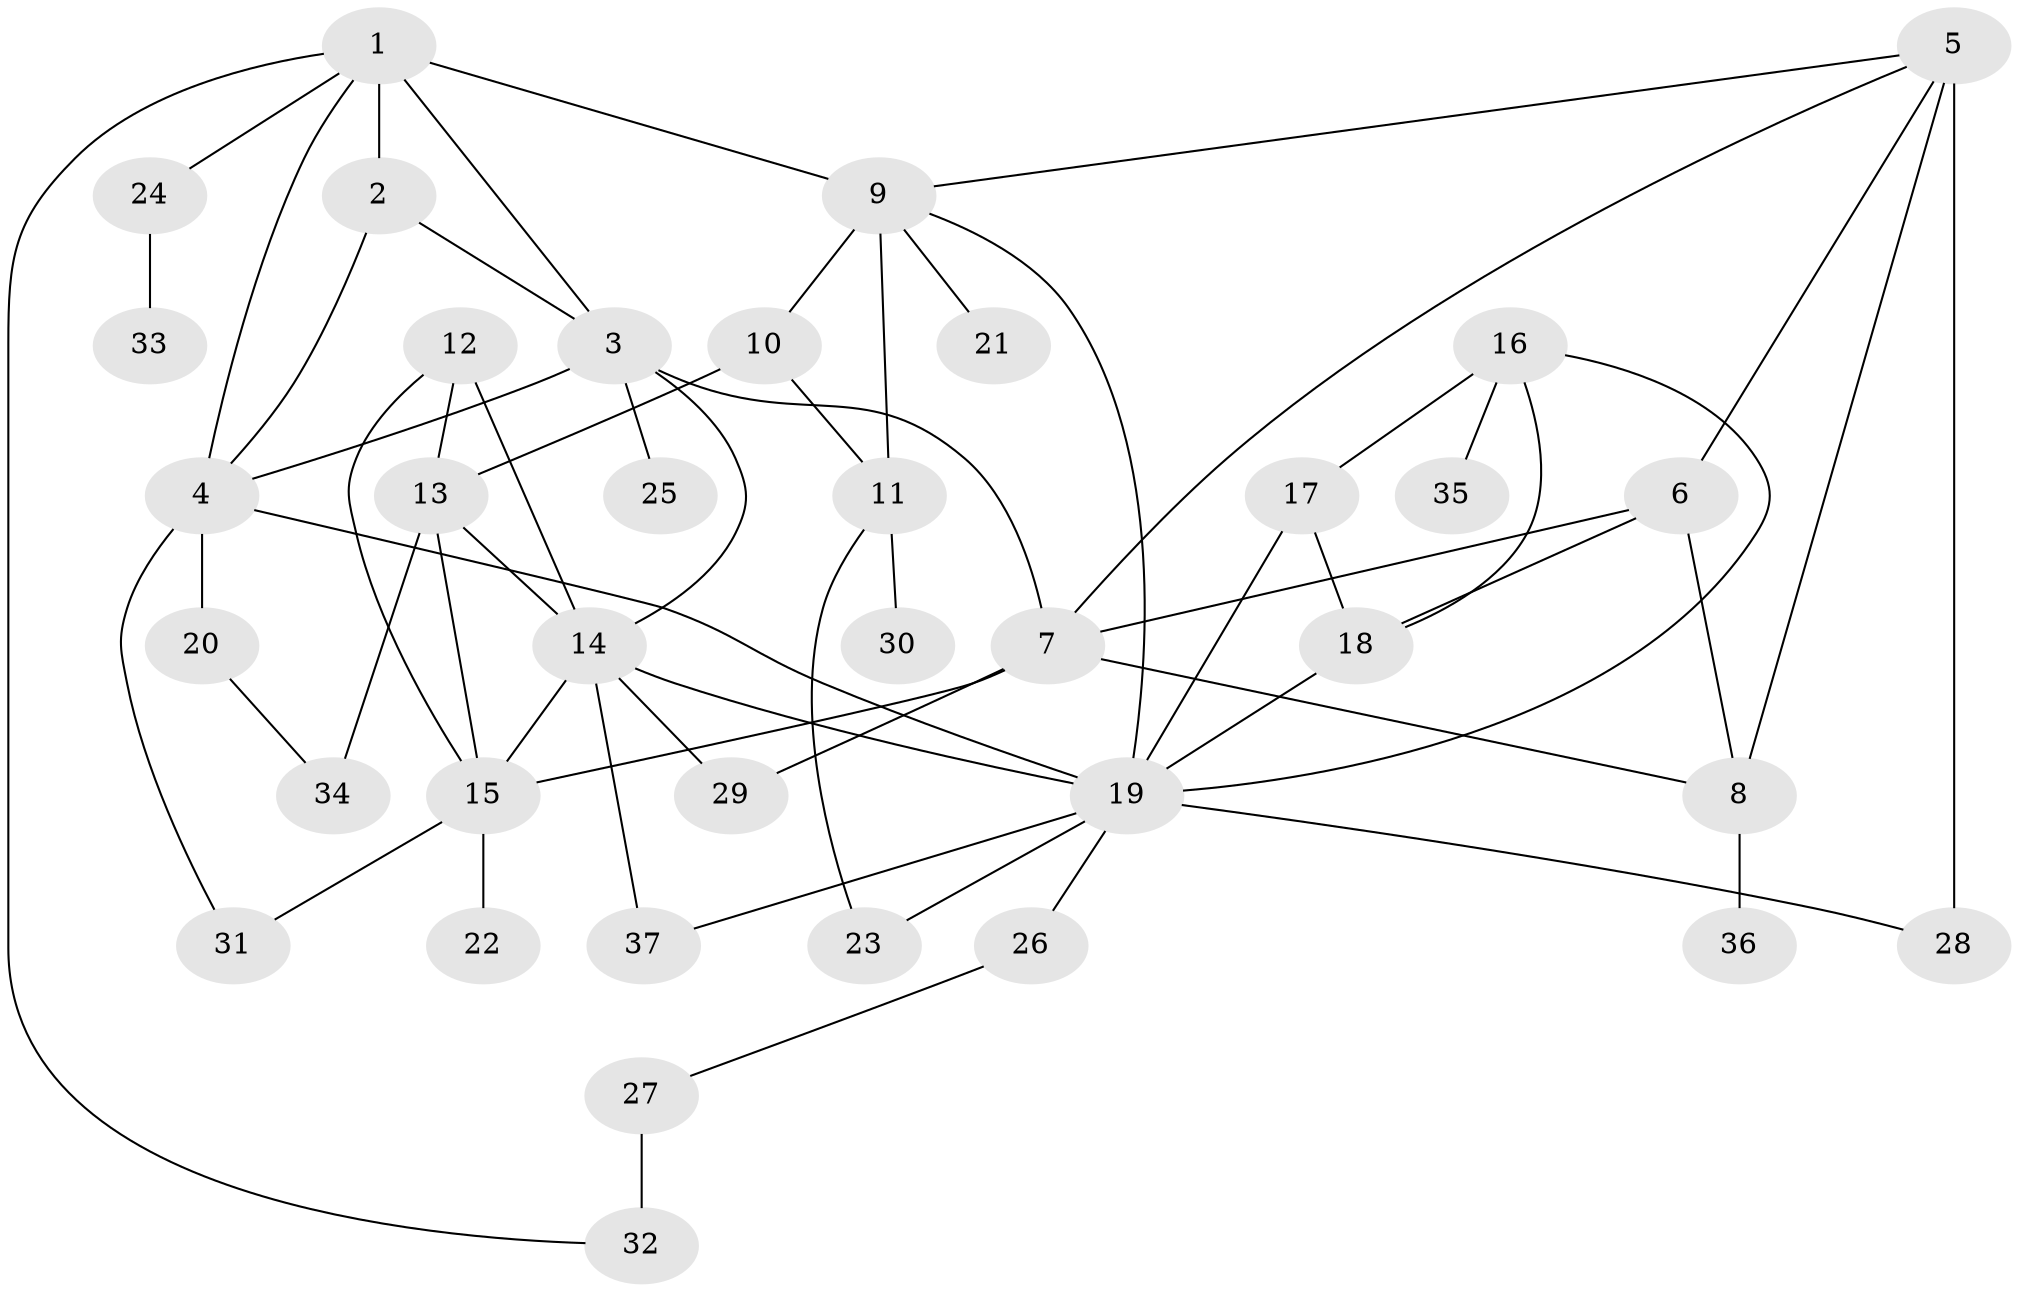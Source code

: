 // original degree distribution, {6: 0.056179775280898875, 7: 0.056179775280898875, 9: 0.02247191011235955, 10: 0.011235955056179775, 4: 0.033707865168539325, 11: 0.011235955056179775, 3: 0.10112359550561797, 5: 0.02247191011235955, 8: 0.011235955056179775, 2: 0.12359550561797752, 1: 0.550561797752809}
// Generated by graph-tools (version 1.1) at 2025/52/03/04/25 22:52:30]
// undirected, 37 vertices, 62 edges
graph export_dot {
  node [color=gray90,style=filled];
  1;
  2;
  3;
  4;
  5;
  6;
  7;
  8;
  9;
  10;
  11;
  12;
  13;
  14;
  15;
  16;
  17;
  18;
  19;
  20;
  21;
  22;
  23;
  24;
  25;
  26;
  27;
  28;
  29;
  30;
  31;
  32;
  33;
  34;
  35;
  36;
  37;
  1 -- 2 [weight=3.0];
  1 -- 3 [weight=1.0];
  1 -- 4 [weight=1.0];
  1 -- 9 [weight=1.0];
  1 -- 24 [weight=1.0];
  1 -- 32 [weight=1.0];
  2 -- 3 [weight=1.0];
  2 -- 4 [weight=1.0];
  3 -- 4 [weight=1.0];
  3 -- 7 [weight=1.0];
  3 -- 14 [weight=1.0];
  3 -- 25 [weight=1.0];
  4 -- 19 [weight=1.0];
  4 -- 20 [weight=1.0];
  4 -- 31 [weight=1.0];
  5 -- 6 [weight=1.0];
  5 -- 7 [weight=1.0];
  5 -- 8 [weight=1.0];
  5 -- 9 [weight=1.0];
  5 -- 28 [weight=4.0];
  6 -- 7 [weight=1.0];
  6 -- 8 [weight=3.0];
  6 -- 18 [weight=1.0];
  7 -- 8 [weight=1.0];
  7 -- 15 [weight=1.0];
  7 -- 29 [weight=4.0];
  8 -- 36 [weight=1.0];
  9 -- 10 [weight=1.0];
  9 -- 11 [weight=2.0];
  9 -- 19 [weight=1.0];
  9 -- 21 [weight=1.0];
  10 -- 11 [weight=2.0];
  10 -- 13 [weight=1.0];
  11 -- 23 [weight=1.0];
  11 -- 30 [weight=1.0];
  12 -- 13 [weight=1.0];
  12 -- 14 [weight=2.0];
  12 -- 15 [weight=1.0];
  13 -- 14 [weight=1.0];
  13 -- 15 [weight=1.0];
  13 -- 34 [weight=2.0];
  14 -- 15 [weight=1.0];
  14 -- 19 [weight=1.0];
  14 -- 29 [weight=1.0];
  14 -- 37 [weight=1.0];
  15 -- 22 [weight=1.0];
  15 -- 31 [weight=1.0];
  16 -- 17 [weight=1.0];
  16 -- 18 [weight=1.0];
  16 -- 19 [weight=1.0];
  16 -- 35 [weight=1.0];
  17 -- 18 [weight=2.0];
  17 -- 19 [weight=1.0];
  18 -- 19 [weight=1.0];
  19 -- 23 [weight=1.0];
  19 -- 26 [weight=1.0];
  19 -- 28 [weight=1.0];
  19 -- 37 [weight=1.0];
  20 -- 34 [weight=1.0];
  24 -- 33 [weight=1.0];
  26 -- 27 [weight=1.0];
  27 -- 32 [weight=2.0];
}
